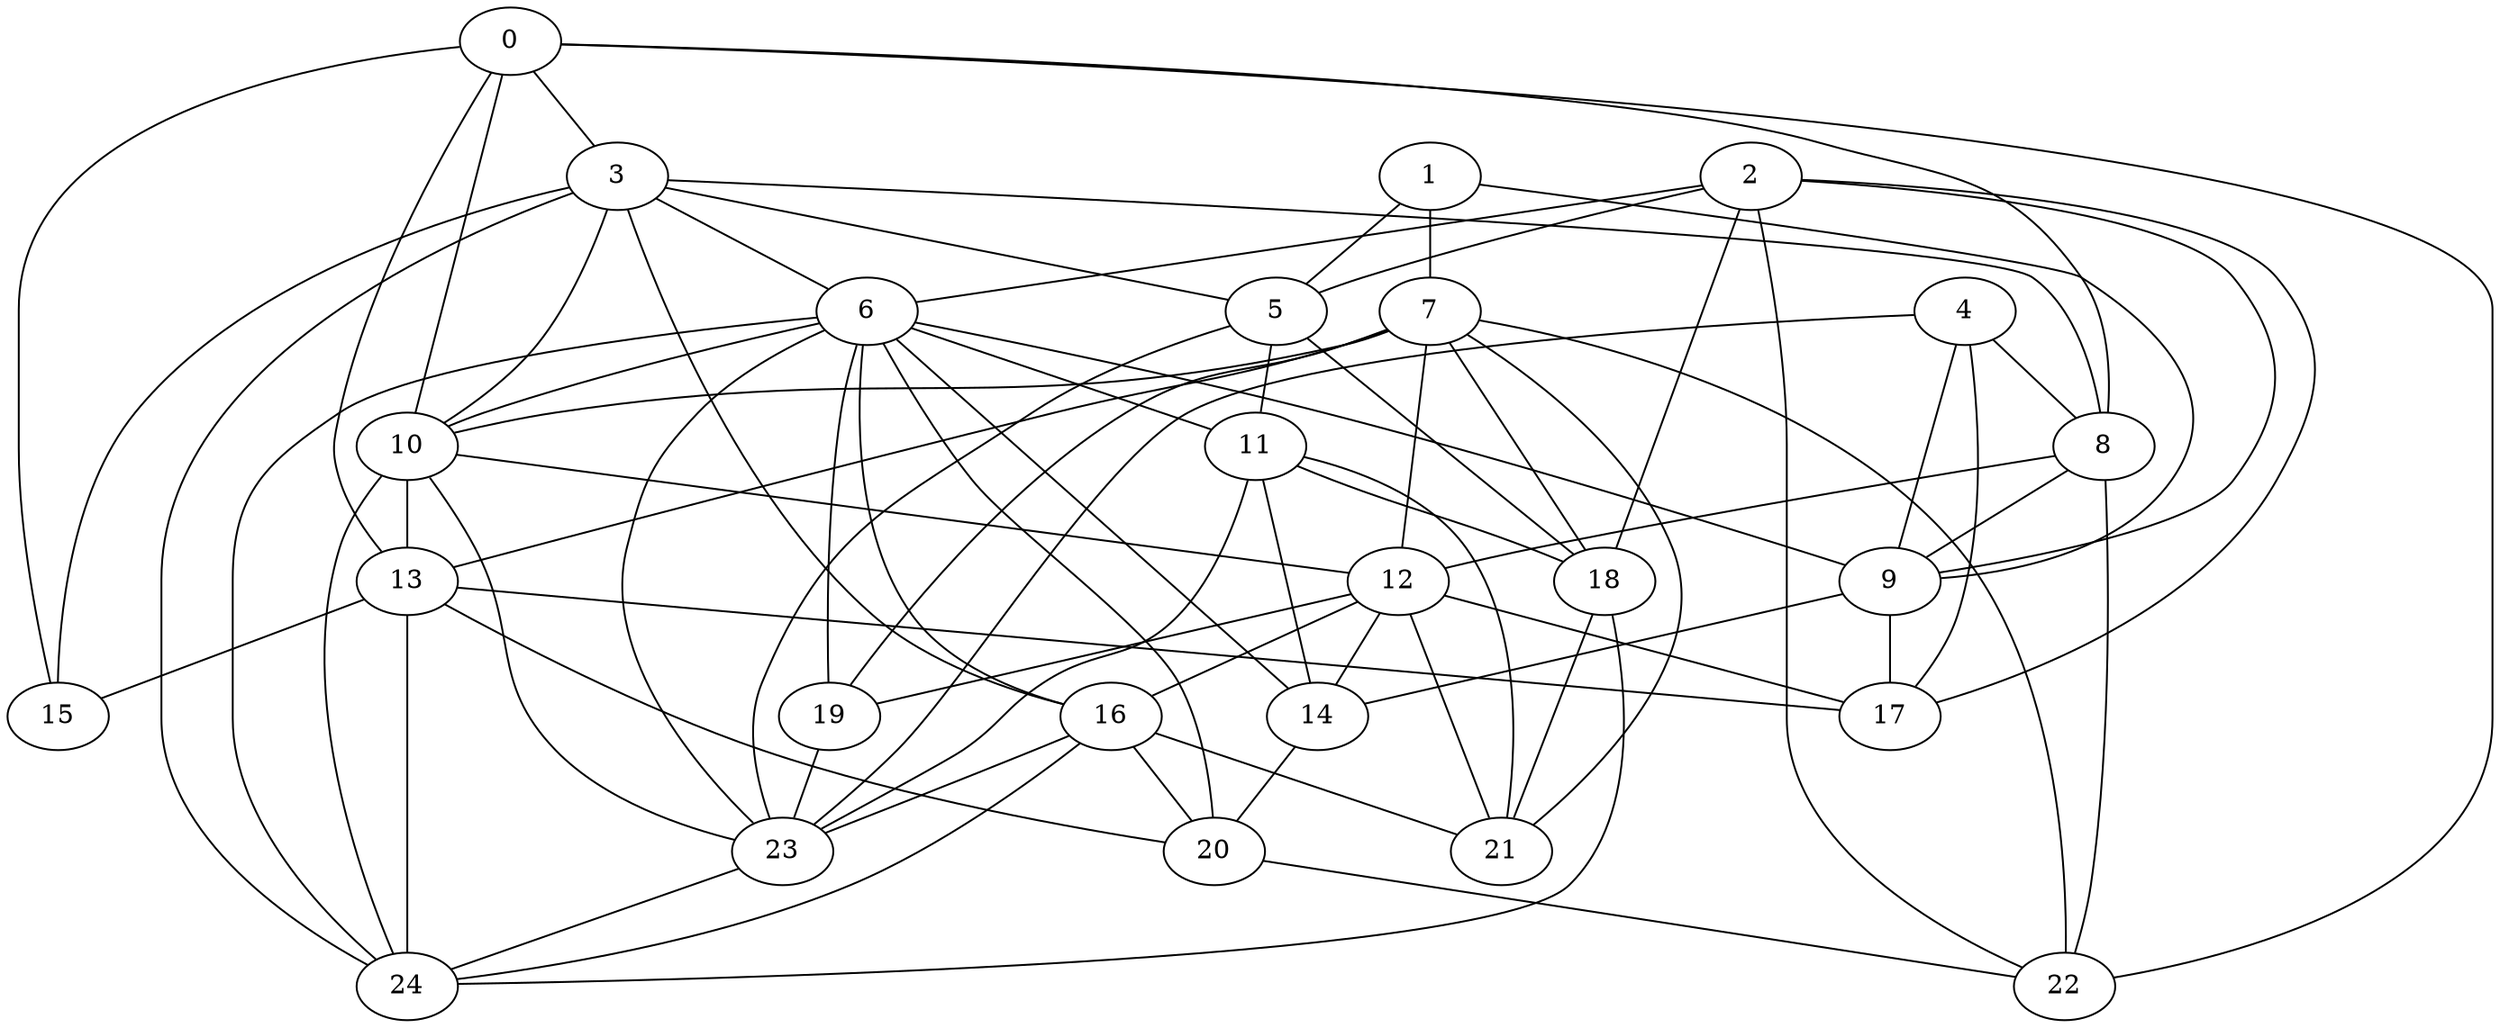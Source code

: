 strict graph "gnp_random_graph(25,0.25)" {
0;
1;
2;
3;
4;
5;
6;
7;
8;
9;
10;
11;
12;
13;
14;
15;
16;
17;
18;
19;
20;
21;
22;
23;
24;
0 -- 3  [is_available=True, prob="0.856626688484"];
0 -- 8  [is_available=True, prob="0.663855515312"];
0 -- 10  [is_available=True, prob="0.0363665044096"];
0 -- 13  [is_available=True, prob="1.0"];
0 -- 15  [is_available=True, prob="0.22652102855"];
0 -- 22  [is_available=True, prob="1.0"];
1 -- 9  [is_available=True, prob="0.674575263767"];
1 -- 5  [is_available=True, prob="0.988756473772"];
1 -- 7  [is_available=True, prob="0.74152931818"];
2 -- 5  [is_available=True, prob="0.437142337857"];
2 -- 6  [is_available=True, prob="0.552899336129"];
2 -- 9  [is_available=True, prob="1.0"];
2 -- 17  [is_available=True, prob="0.092104435131"];
2 -- 18  [is_available=True, prob="0.309982409421"];
2 -- 22  [is_available=True, prob="0.0652521198777"];
3 -- 5  [is_available=True, prob="0.203397768124"];
3 -- 6  [is_available=True, prob="1.0"];
3 -- 8  [is_available=True, prob="0.0540224131855"];
3 -- 10  [is_available=True, prob="0.850534972941"];
3 -- 15  [is_available=True, prob="1.0"];
3 -- 16  [is_available=True, prob="1.0"];
3 -- 24  [is_available=True, prob="0.566265007064"];
4 -- 8  [is_available=True, prob="0.641213910596"];
4 -- 9  [is_available=True, prob="0.177278344176"];
4 -- 23  [is_available=True, prob="0.12400114348"];
4 -- 17  [is_available=True, prob="0.780737369015"];
5 -- 11  [is_available=True, prob="0.648343389215"];
5 -- 18  [is_available=True, prob="0.066537405958"];
5 -- 23  [is_available=True, prob="0.509449979811"];
6 -- 9  [is_available=True, prob="0.498589842631"];
6 -- 10  [is_available=True, prob="0.324569537832"];
6 -- 11  [is_available=True, prob="0.399228887418"];
6 -- 14  [is_available=True, prob="0.382136133583"];
6 -- 16  [is_available=True, prob="0.898038164564"];
6 -- 19  [is_available=True, prob="0.674028829512"];
6 -- 20  [is_available=True, prob="1.0"];
6 -- 23  [is_available=True, prob="0.159356215986"];
6 -- 24  [is_available=True, prob="1.0"];
7 -- 10  [is_available=True, prob="0.849033056614"];
7 -- 12  [is_available=True, prob="1.0"];
7 -- 13  [is_available=True, prob="0.69939368514"];
7 -- 18  [is_available=True, prob="0.369574996259"];
7 -- 19  [is_available=True, prob="0.716994109051"];
7 -- 21  [is_available=True, prob="1.0"];
7 -- 22  [is_available=True, prob="1.0"];
8 -- 9  [is_available=True, prob="0.617875935532"];
8 -- 12  [is_available=True, prob="0.965581385992"];
8 -- 22  [is_available=True, prob="1.0"];
9 -- 14  [is_available=True, prob="0.13428359415"];
9 -- 17  [is_available=True, prob="0.290883157948"];
10 -- 12  [is_available=True, prob="0.0352246979558"];
10 -- 13  [is_available=True, prob="0.637284700127"];
10 -- 23  [is_available=True, prob="0.948030520843"];
10 -- 24  [is_available=True, prob="1.0"];
11 -- 14  [is_available=True, prob="0.257337659635"];
11 -- 18  [is_available=True, prob="0.824039408147"];
11 -- 21  [is_available=True, prob="0.472121233582"];
11 -- 23  [is_available=True, prob="0.570010387518"];
12 -- 14  [is_available=True, prob="1.0"];
12 -- 16  [is_available=True, prob="1.0"];
12 -- 17  [is_available=True, prob="0.784265017074"];
12 -- 19  [is_available=True, prob="0.150881463091"];
12 -- 21  [is_available=True, prob="1.0"];
13 -- 15  [is_available=True, prob="0.424928162841"];
13 -- 17  [is_available=True, prob="1.0"];
13 -- 20  [is_available=True, prob="0.256575873894"];
13 -- 24  [is_available=True, prob="0.0610779471711"];
14 -- 20  [is_available=True, prob="0.0896904587509"];
16 -- 20  [is_available=True, prob="0.727782620482"];
16 -- 21  [is_available=True, prob="0.581559010235"];
16 -- 23  [is_available=True, prob="0.727478385221"];
16 -- 24  [is_available=True, prob="1.0"];
18 -- 21  [is_available=True, prob="1.0"];
18 -- 24  [is_available=True, prob="0.394376996406"];
19 -- 23  [is_available=True, prob="0.829605525925"];
20 -- 22  [is_available=True, prob="0.79135143285"];
23 -- 24  [is_available=True, prob="0.776092996573"];
}
